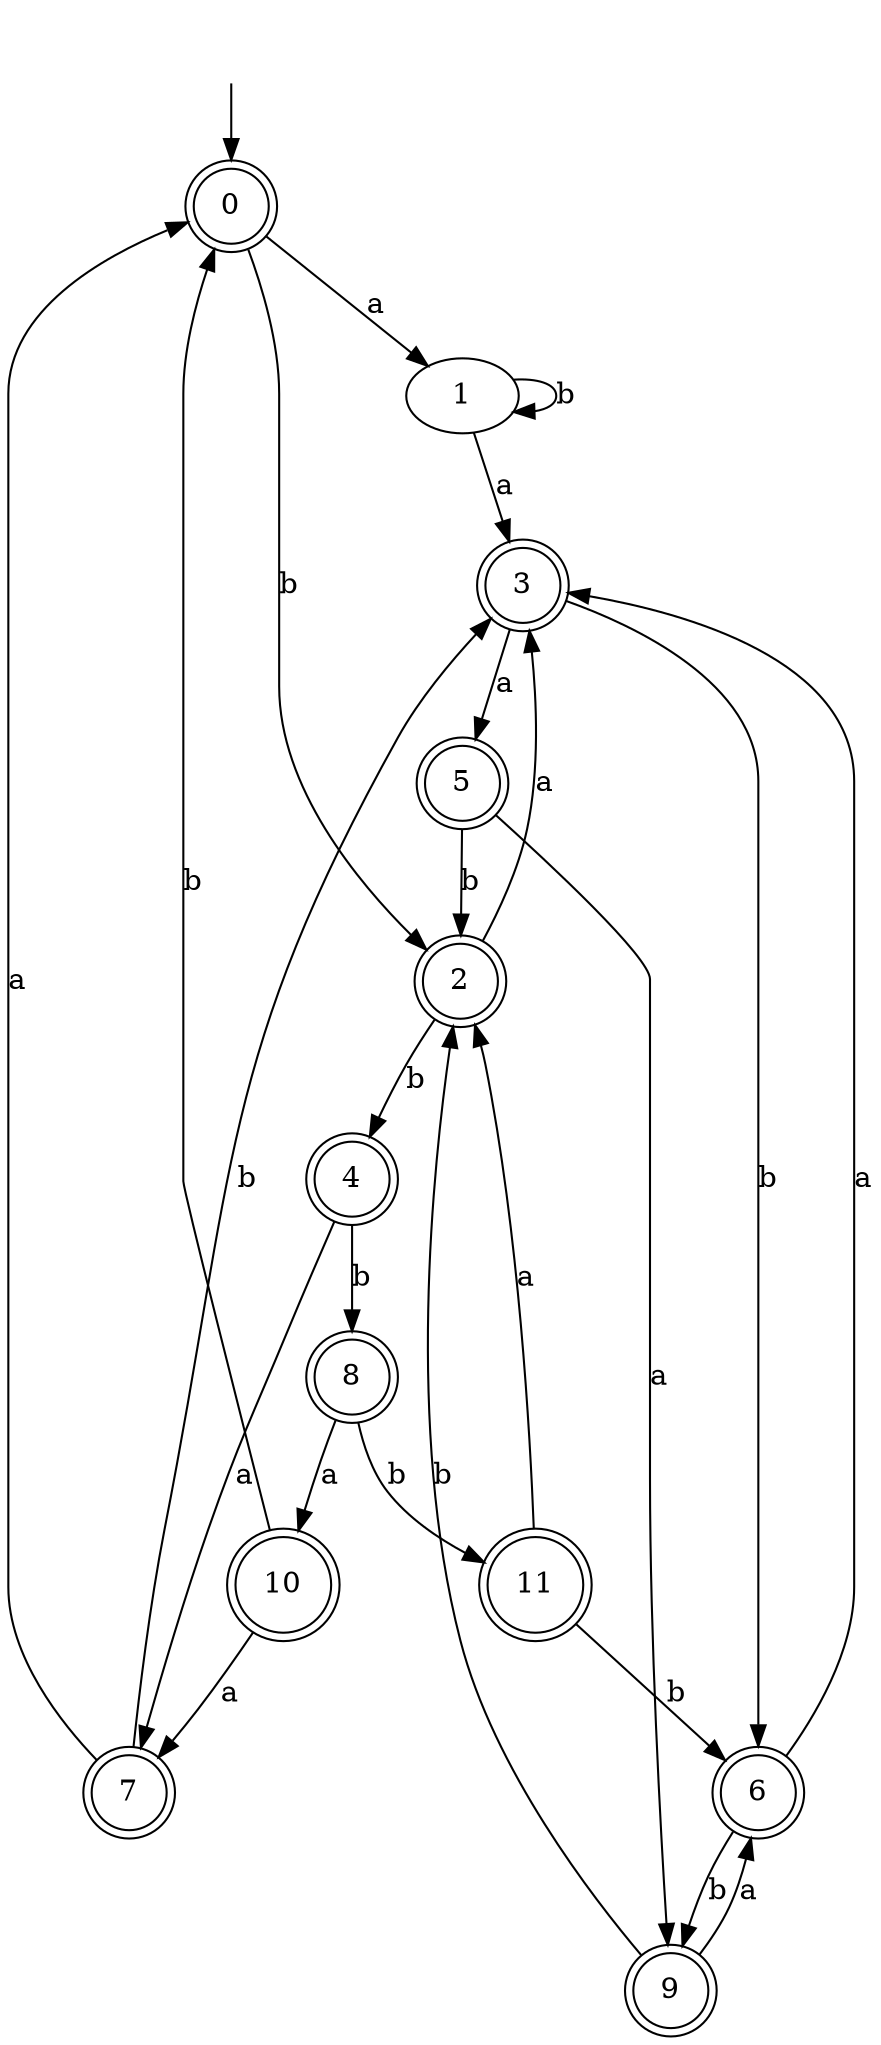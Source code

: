digraph RandomDFA {
  __start0 [label="", shape=none];
  __start0 -> 0 [label=""];
  0 [shape=circle] [shape=doublecircle]
  0 -> 1 [label="a"]
  0 -> 2 [label="b"]
  1
  1 -> 3 [label="a"]
  1 -> 1 [label="b"]
  2 [shape=doublecircle]
  2 -> 3 [label="a"]
  2 -> 4 [label="b"]
  3 [shape=doublecircle]
  3 -> 5 [label="a"]
  3 -> 6 [label="b"]
  4 [shape=doublecircle]
  4 -> 7 [label="a"]
  4 -> 8 [label="b"]
  5 [shape=doublecircle]
  5 -> 9 [label="a"]
  5 -> 2 [label="b"]
  6 [shape=doublecircle]
  6 -> 3 [label="a"]
  6 -> 9 [label="b"]
  7 [shape=doublecircle]
  7 -> 0 [label="a"]
  7 -> 3 [label="b"]
  8 [shape=doublecircle]
  8 -> 10 [label="a"]
  8 -> 11 [label="b"]
  9 [shape=doublecircle]
  9 -> 6 [label="a"]
  9 -> 2 [label="b"]
  10 [shape=doublecircle]
  10 -> 7 [label="a"]
  10 -> 0 [label="b"]
  11 [shape=doublecircle]
  11 -> 2 [label="a"]
  11 -> 6 [label="b"]
}
